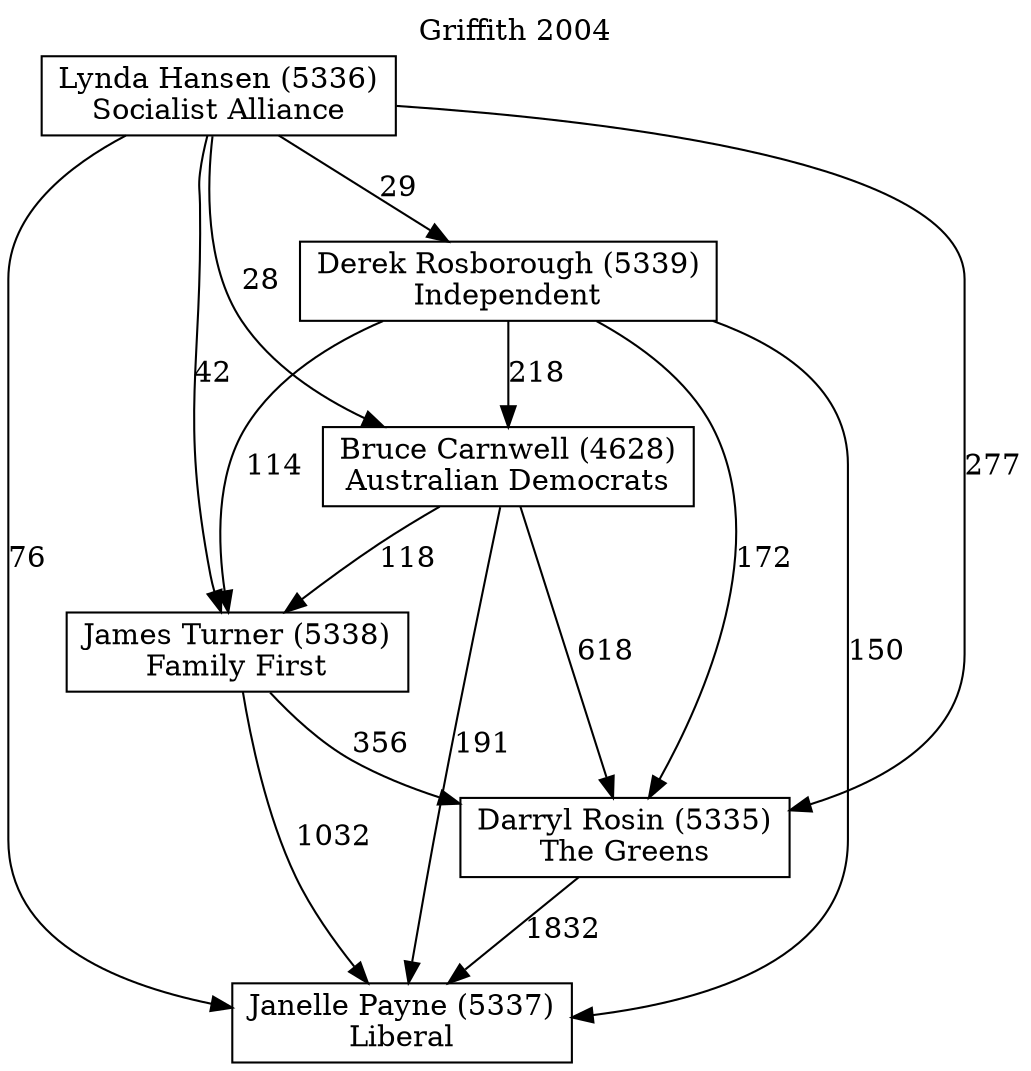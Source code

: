 // House preference flow
digraph "Janelle Payne (5337)_Griffith_2004" {
	graph [label="Griffith 2004" labelloc=t mclimit=10]
	node [shape=box]
	"Janelle Payne (5337)" [label="Janelle Payne (5337)
Liberal"]
	"Darryl Rosin (5335)" [label="Darryl Rosin (5335)
The Greens"]
	"James Turner (5338)" [label="James Turner (5338)
Family First"]
	"Bruce Carnwell (4628)" [label="Bruce Carnwell (4628)
Australian Democrats"]
	"Derek Rosborough (5339)" [label="Derek Rosborough (5339)
Independent"]
	"Lynda Hansen (5336)" [label="Lynda Hansen (5336)
Socialist Alliance"]
	"Darryl Rosin (5335)" -> "Janelle Payne (5337)" [label=1832]
	"James Turner (5338)" -> "Darryl Rosin (5335)" [label=356]
	"Bruce Carnwell (4628)" -> "James Turner (5338)" [label=118]
	"Derek Rosborough (5339)" -> "Bruce Carnwell (4628)" [label=218]
	"Lynda Hansen (5336)" -> "Derek Rosborough (5339)" [label=29]
	"James Turner (5338)" -> "Janelle Payne (5337)" [label=1032]
	"Bruce Carnwell (4628)" -> "Janelle Payne (5337)" [label=191]
	"Derek Rosborough (5339)" -> "Janelle Payne (5337)" [label=150]
	"Lynda Hansen (5336)" -> "Janelle Payne (5337)" [label=76]
	"Lynda Hansen (5336)" -> "Bruce Carnwell (4628)" [label=28]
	"Derek Rosborough (5339)" -> "James Turner (5338)" [label=114]
	"Lynda Hansen (5336)" -> "James Turner (5338)" [label=42]
	"Bruce Carnwell (4628)" -> "Darryl Rosin (5335)" [label=618]
	"Derek Rosborough (5339)" -> "Darryl Rosin (5335)" [label=172]
	"Lynda Hansen (5336)" -> "Darryl Rosin (5335)" [label=277]
}
